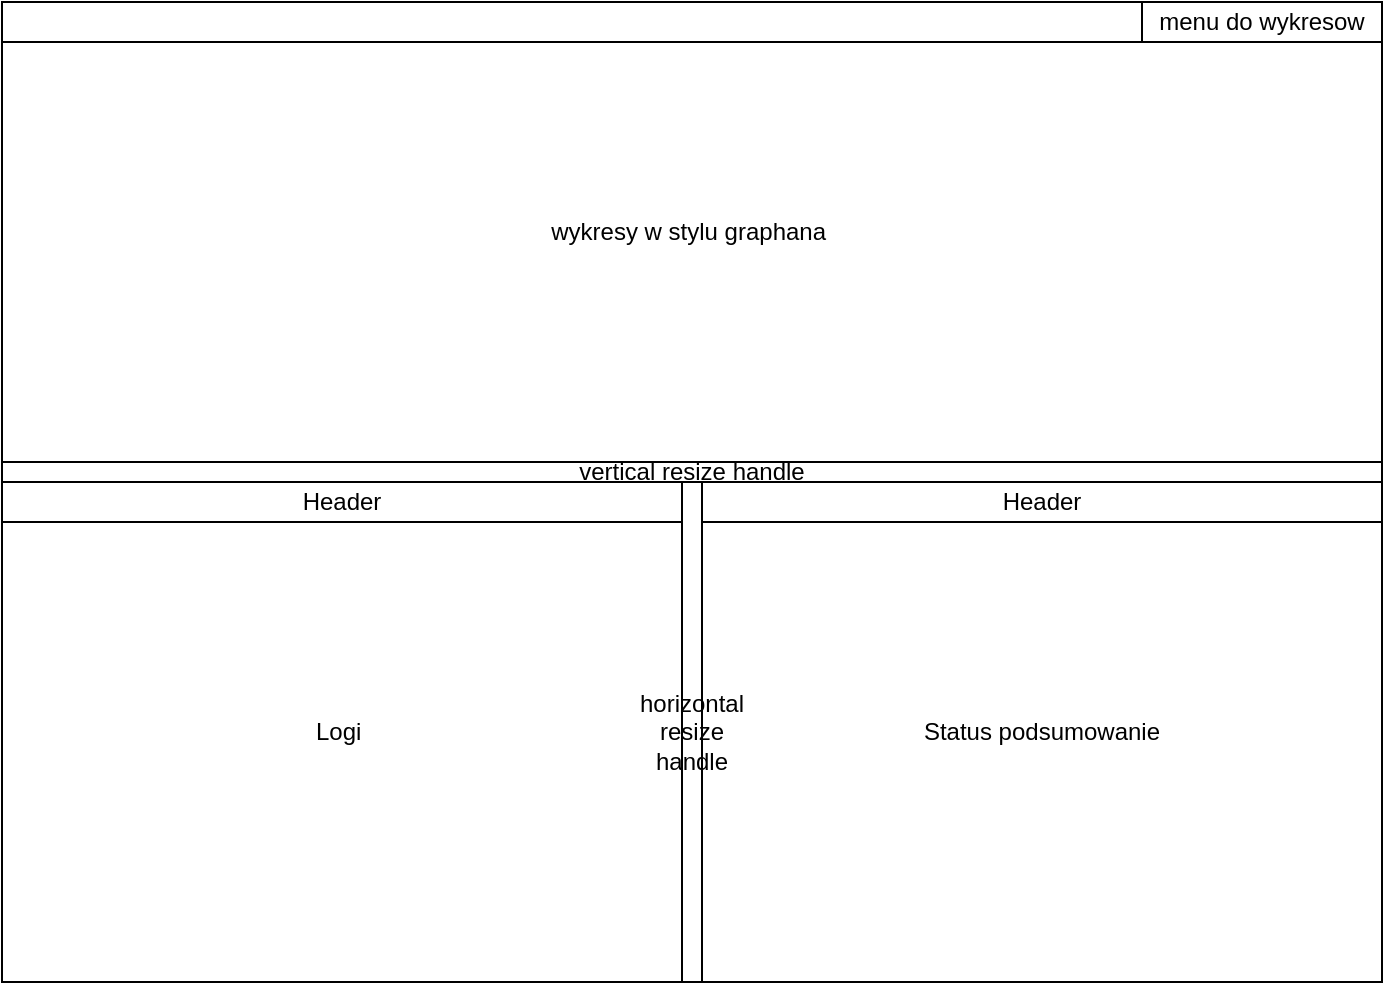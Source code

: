 <mxfile>
    <diagram id="pRMKYMjQk1qsUz9fkHFL" name="UI - panel boczny">
        <mxGraphModel dx="711" dy="499" grid="1" gridSize="10" guides="1" tooltips="1" connect="1" arrows="1" fold="1" page="1" pageScale="1" pageWidth="850" pageHeight="1100" math="0" shadow="0">
            <root>
                <mxCell id="0"/>
                <mxCell id="1" parent="0"/>
                <mxCell id="2" value="" style="rounded=0;whiteSpace=wrap;html=1;" vertex="1" parent="1">
                    <mxGeometry x="120" y="10" width="690" height="490" as="geometry"/>
                </mxCell>
                <mxCell id="3" value="wykresy w stylu graphana&amp;nbsp;" style="rounded=0;whiteSpace=wrap;html=1;" vertex="1" parent="1">
                    <mxGeometry x="120" y="10" width="690" height="230" as="geometry"/>
                </mxCell>
                <mxCell id="5" value="Logi&amp;nbsp;" style="rounded=0;whiteSpace=wrap;html=1;" vertex="1" parent="1">
                    <mxGeometry x="120" y="250" width="340" height="250" as="geometry"/>
                </mxCell>
                <mxCell id="6" value="Status podsumowanie" style="rounded=0;whiteSpace=wrap;html=1;" vertex="1" parent="1">
                    <mxGeometry x="470" y="250" width="340" height="250" as="geometry"/>
                </mxCell>
                <mxCell id="7" value="" style="rounded=0;whiteSpace=wrap;html=1;" vertex="1" parent="1">
                    <mxGeometry x="120" y="10" width="690" height="20" as="geometry"/>
                </mxCell>
                <mxCell id="8" value="Header" style="rounded=0;whiteSpace=wrap;html=1;" vertex="1" parent="1">
                    <mxGeometry x="120" y="250" width="340" height="20" as="geometry"/>
                </mxCell>
                <mxCell id="9" value="Header" style="rounded=0;whiteSpace=wrap;html=1;" vertex="1" parent="1">
                    <mxGeometry x="470" y="250" width="340" height="20" as="geometry"/>
                </mxCell>
                <mxCell id="10" value="menu do wykresow" style="rounded=0;whiteSpace=wrap;html=1;" vertex="1" parent="1">
                    <mxGeometry x="690" y="10" width="120" height="20" as="geometry"/>
                </mxCell>
                <mxCell id="11" value="horizontal resize handle" style="rounded=0;whiteSpace=wrap;html=1;" vertex="1" parent="1">
                    <mxGeometry x="460" y="250" width="10" height="250" as="geometry"/>
                </mxCell>
                <mxCell id="12" value="vertical resize handle" style="rounded=0;whiteSpace=wrap;html=1;" vertex="1" parent="1">
                    <mxGeometry x="120" y="240" width="690" height="10" as="geometry"/>
                </mxCell>
            </root>
        </mxGraphModel>
    </diagram>
</mxfile>